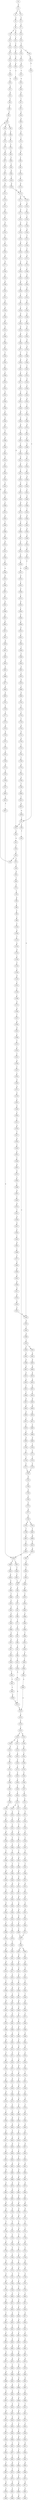 strict digraph  {
	S0 -> S1 [ label = G ];
	S1 -> S2 [ label = T ];
	S1 -> S3 [ label = C ];
	S2 -> S4 [ label = A ];
	S3 -> S5 [ label = A ];
	S4 -> S6 [ label = C ];
	S5 -> S7 [ label = C ];
	S6 -> S8 [ label = T ];
	S6 -> S9 [ label = G ];
	S7 -> S10 [ label = G ];
	S8 -> S11 [ label = T ];
	S9 -> S12 [ label = T ];
	S10 -> S13 [ label = T ];
	S11 -> S14 [ label = C ];
	S12 -> S15 [ label = C ];
	S13 -> S16 [ label = C ];
	S14 -> S17 [ label = A ];
	S15 -> S18 [ label = C ];
	S16 -> S19 [ label = G ];
	S16 -> S20 [ label = C ];
	S17 -> S21 [ label = A ];
	S18 -> S22 [ label = A ];
	S19 -> S23 [ label = A ];
	S20 -> S24 [ label = A ];
	S21 -> S25 [ label = G ];
	S22 -> S26 [ label = G ];
	S23 -> S27 [ label = G ];
	S24 -> S28 [ label = G ];
	S25 -> S29 [ label = C ];
	S26 -> S30 [ label = C ];
	S27 -> S31 [ label = C ];
	S28 -> S32 [ label = C ];
	S29 -> S33 [ label = G ];
	S30 -> S34 [ label = G ];
	S31 -> S35 [ label = G ];
	S32 -> S36 [ label = T ];
	S32 -> S34 [ label = G ];
	S33 -> S37 [ label = A ];
	S34 -> S38 [ label = A ];
	S35 -> S39 [ label = A ];
	S36 -> S40 [ label = T ];
	S37 -> S41 [ label = G ];
	S38 -> S42 [ label = G ];
	S39 -> S43 [ label = G ];
	S40 -> S44 [ label = C ];
	S41 -> S45 [ label = T ];
	S42 -> S46 [ label = T ];
	S43 -> S47 [ label = T ];
	S44 -> S48 [ label = A ];
	S45 -> S49 [ label = C ];
	S46 -> S50 [ label = C ];
	S47 -> S51 [ label = C ];
	S48 -> S52 [ label = C ];
	S49 -> S53 [ label = C ];
	S50 -> S54 [ label = C ];
	S50 -> S55 [ label = T ];
	S51 -> S56 [ label = G ];
	S52 -> S57 [ label = G ];
	S53 -> S58 [ label = C ];
	S54 -> S58 [ label = C ];
	S55 -> S59 [ label = C ];
	S56 -> S60 [ label = A ];
	S57 -> S61 [ label = C ];
	S58 -> S62 [ label = T ];
	S58 -> S63 [ label = G ];
	S59 -> S64 [ label = G ];
	S60 -> S65 [ label = A ];
	S61 -> S66 [ label = C ];
	S62 -> S67 [ label = C ];
	S63 -> S68 [ label = C ];
	S64 -> S69 [ label = T ];
	S65 -> S70 [ label = C ];
	S66 -> S71 [ label = C ];
	S67 -> S72 [ label = C ];
	S68 -> S73 [ label = C ];
	S69 -> S74 [ label = C ];
	S70 -> S75 [ label = C ];
	S71 -> S76 [ label = T ];
	S72 -> S77 [ label = G ];
	S73 -> S78 [ label = T ];
	S74 -> S79 [ label = T ];
	S75 -> S80 [ label = T ];
	S76 -> S81 [ label = T ];
	S77 -> S82 [ label = G ];
	S78 -> S83 [ label = G ];
	S79 -> S84 [ label = G ];
	S80 -> S85 [ label = G ];
	S81 -> S86 [ label = C ];
	S82 -> S87 [ label = T ];
	S83 -> S88 [ label = T ];
	S84 -> S89 [ label = T ];
	S85 -> S90 [ label = T ];
	S86 -> S91 [ label = A ];
	S87 -> S92 [ label = C ];
	S88 -> S93 [ label = C ];
	S89 -> S94 [ label = T ];
	S90 -> S95 [ label = C ];
	S91 -> S96 [ label = T ];
	S92 -> S97 [ label = T ];
	S93 -> S98 [ label = G ];
	S94 -> S99 [ label = C ];
	S95 -> S100 [ label = G ];
	S96 -> S101 [ label = C ];
	S97 -> S102 [ label = G ];
	S98 -> S103 [ label = C ];
	S99 -> S104 [ label = C ];
	S100 -> S105 [ label = C ];
	S101 -> S106 [ label = C ];
	S102 -> S107 [ label = G ];
	S103 -> S108 [ label = G ];
	S104 -> S109 [ label = G ];
	S105 -> S110 [ label = G ];
	S106 -> S111 [ label = A ];
	S107 -> S112 [ label = A ];
	S108 -> S113 [ label = C ];
	S109 -> S114 [ label = T ];
	S110 -> S113 [ label = C ];
	S111 -> S115 [ label = G ];
	S112 -> S116 [ label = G ];
	S113 -> S117 [ label = G ];
	S113 -> S118 [ label = A ];
	S114 -> S119 [ label = G ];
	S115 -> S120 [ label = A ];
	S116 -> S121 [ label = G ];
	S117 -> S122 [ label = A ];
	S118 -> S123 [ label = A ];
	S119 -> S124 [ label = G ];
	S120 -> S125 [ label = A ];
	S121 -> S126 [ label = G ];
	S122 -> S127 [ label = G ];
	S123 -> S128 [ label = C ];
	S124 -> S129 [ label = C ];
	S125 -> S130 [ label = C ];
	S126 -> S131 [ label = T ];
	S127 -> S132 [ label = C ];
	S128 -> S133 [ label = C ];
	S129 -> S134 [ label = C ];
	S130 -> S135 [ label = C ];
	S131 -> S136 [ label = G ];
	S132 -> S137 [ label = A ];
	S133 -> S138 [ label = C ];
	S134 -> S139 [ label = C ];
	S135 -> S140 [ label = A ];
	S135 -> S141 [ label = G ];
	S136 -> S142 [ label = T ];
	S137 -> S143 [ label = G ];
	S138 -> S144 [ label = G ];
	S139 -> S145 [ label = G ];
	S140 -> S146 [ label = G ];
	S140 -> S147 [ label = C ];
	S141 -> S148 [ label = G ];
	S142 -> S149 [ label = T ];
	S143 -> S150 [ label = T ];
	S144 -> S151 [ label = T ];
	S145 -> S152 [ label = T ];
	S146 -> S153 [ label = A ];
	S147 -> S154 [ label = C ];
	S148 -> S155 [ label = A ];
	S149 -> S156 [ label = C ];
	S150 -> S157 [ label = G ];
	S151 -> S158 [ label = A ];
	S152 -> S159 [ label = C ];
	S153 -> S160 [ label = C ];
	S154 -> S161 [ label = A ];
	S155 -> S162 [ label = C ];
	S156 -> S163 [ label = C ];
	S157 -> S164 [ label = C ];
	S158 -> S165 [ label = C ];
	S159 -> S166 [ label = C ];
	S160 -> S167 [ label = T ];
	S161 -> S168 [ label = C ];
	S162 -> S169 [ label = G ];
	S163 -> S170 [ label = A ];
	S164 -> S171 [ label = A ];
	S165 -> S172 [ label = A ];
	S166 -> S173 [ label = A ];
	S167 -> S174 [ label = C ];
	S168 -> S175 [ label = C ];
	S169 -> S176 [ label = C ];
	S170 -> S177 [ label = G ];
	S171 -> S178 [ label = A ];
	S172 -> S179 [ label = G ];
	S173 -> S180 [ label = G ];
	S174 -> S181 [ label = C ];
	S175 -> S182 [ label = C ];
	S176 -> S183 [ label = C ];
	S177 -> S184 [ label = C ];
	S178 -> S185 [ label = C ];
	S179 -> S186 [ label = C ];
	S180 -> S187 [ label = T ];
	S181 -> S188 [ label = C ];
	S182 -> S189 [ label = C ];
	S183 -> S190 [ label = C ];
	S184 -> S191 [ label = A ];
	S185 -> S192 [ label = A ];
	S186 -> S193 [ label = A ];
	S187 -> S194 [ label = A ];
	S188 -> S195 [ label = A ];
	S189 -> S196 [ label = T ];
	S190 -> S197 [ label = A ];
	S191 -> S198 [ label = G ];
	S192 -> S199 [ label = G ];
	S193 -> S200 [ label = G ];
	S194 -> S201 [ label = G ];
	S195 -> S202 [ label = T ];
	S196 -> S203 [ label = T ];
	S197 -> S204 [ label = T ];
	S198 -> S205 [ label = A ];
	S199 -> S206 [ label = C ];
	S200 -> S207 [ label = G ];
	S201 -> S208 [ label = C ];
	S202 -> S209 [ label = C ];
	S203 -> S210 [ label = C ];
	S204 -> S211 [ label = C ];
	S205 -> S212 [ label = T ];
	S206 -> S213 [ label = T ];
	S207 -> S214 [ label = T ];
	S208 -> S215 [ label = T ];
	S209 -> S216 [ label = T ];
	S210 -> S217 [ label = C ];
	S210 -> S218 [ label = G ];
	S211 -> S219 [ label = G ];
	S212 -> S220 [ label = A ];
	S213 -> S221 [ label = A ];
	S214 -> S222 [ label = G ];
	S215 -> S223 [ label = C ];
	S216 -> S224 [ label = G ];
	S217 -> S225 [ label = T ];
	S218 -> S226 [ label = A ];
	S219 -> S227 [ label = T ];
	S220 -> S228 [ label = A ];
	S221 -> S229 [ label = C ];
	S222 -> S230 [ label = C ];
	S223 -> S231 [ label = C ];
	S224 -> S232 [ label = C ];
	S225 -> S233 [ label = G ];
	S226 -> S234 [ label = T ];
	S227 -> S235 [ label = C ];
	S228 -> S236 [ label = A ];
	S229 -> S237 [ label = G ];
	S230 -> S238 [ label = A ];
	S231 -> S239 [ label = A ];
	S232 -> S240 [ label = C ];
	S233 -> S241 [ label = T ];
	S234 -> S242 [ label = C ];
	S235 -> S243 [ label = C ];
	S236 -> S244 [ label = A ];
	S237 -> S245 [ label = A ];
	S238 -> S246 [ label = C ];
	S239 -> S247 [ label = C ];
	S240 -> S248 [ label = A ];
	S241 -> S249 [ label = C ];
	S242 -> S250 [ label = G ];
	S243 -> S251 [ label = T ];
	S244 -> S252 [ label = A ];
	S245 -> S253 [ label = G ];
	S246 -> S254 [ label = G ];
	S247 -> S255 [ label = C ];
	S248 -> S256 [ label = G ];
	S249 -> S257 [ label = C ];
	S250 -> S258 [ label = T ];
	S251 -> S259 [ label = C ];
	S252 -> S260 [ label = C ];
	S253 -> S261 [ label = A ];
	S254 -> S262 [ label = C ];
	S255 -> S263 [ label = G ];
	S256 -> S264 [ label = T ];
	S257 -> S265 [ label = T ];
	S258 -> S266 [ label = T ];
	S259 -> S267 [ label = T ];
	S260 -> S268 [ label = T ];
	S261 -> S269 [ label = A ];
	S262 -> S270 [ label = G ];
	S263 -> S271 [ label = G ];
	S264 -> S272 [ label = C ];
	S265 -> S273 [ label = T ];
	S266 -> S274 [ label = T ];
	S267 -> S275 [ label = T ];
	S268 -> S276 [ label = T ];
	S269 -> S277 [ label = C ];
	S270 -> S278 [ label = G ];
	S271 -> S279 [ label = A ];
	S272 -> S280 [ label = G ];
	S273 -> S281 [ label = G ];
	S274 -> S282 [ label = G ];
	S275 -> S283 [ label = C ];
	S276 -> S284 [ label = T ];
	S277 -> S285 [ label = T ];
	S278 -> S286 [ label = T ];
	S279 -> S287 [ label = C ];
	S280 -> S288 [ label = T ];
	S281 -> S289 [ label = T ];
	S282 -> S290 [ label = T ];
	S283 -> S291 [ label = T ];
	S284 -> S292 [ label = G ];
	S285 -> S293 [ label = G ];
	S286 -> S294 [ label = G ];
	S287 -> S295 [ label = G ];
	S288 -> S296 [ label = A ];
	S289 -> S297 [ label = A ];
	S290 -> S298 [ label = A ];
	S291 -> S299 [ label = C ];
	S292 -> S300 [ label = C ];
	S293 -> S301 [ label = G ];
	S294 -> S302 [ label = C ];
	S295 -> S303 [ label = T ];
	S296 -> S304 [ label = A ];
	S297 -> S305 [ label = G ];
	S298 -> S306 [ label = G ];
	S299 -> S307 [ label = G ];
	S300 -> S308 [ label = C ];
	S301 -> S309 [ label = C ];
	S302 -> S310 [ label = C ];
	S303 -> S311 [ label = C ];
	S304 -> S312 [ label = G ];
	S305 -> S313 [ label = G ];
	S306 -> S314 [ label = G ];
	S307 -> S315 [ label = G ];
	S308 -> S316 [ label = G ];
	S309 -> S317 [ label = G ];
	S310 -> S318 [ label = G ];
	S311 -> S319 [ label = G ];
	S312 -> S320 [ label = A ];
	S313 -> S321 [ label = A ];
	S314 -> S322 [ label = A ];
	S315 -> S323 [ label = A ];
	S316 -> S324 [ label = T ];
	S317 -> S325 [ label = C ];
	S318 -> S326 [ label = C ];
	S319 -> S327 [ label = T ];
	S320 -> S328 [ label = C ];
	S321 -> S329 [ label = G ];
	S322 -> S330 [ label = A ];
	S323 -> S331 [ label = G ];
	S324 -> S332 [ label = A ];
	S325 -> S333 [ label = A ];
	S326 -> S334 [ label = A ];
	S327 -> S335 [ label = G ];
	S328 -> S336 [ label = G ];
	S329 -> S337 [ label = A ];
	S330 -> S338 [ label = A ];
	S331 -> S339 [ label = A ];
	S332 -> S340 [ label = G ];
	S333 -> S341 [ label = G ];
	S334 -> S342 [ label = A ];
	S335 -> S343 [ label = A ];
	S336 -> S344 [ label = G ];
	S337 -> S345 [ label = G ];
	S338 -> S346 [ label = G ];
	S339 -> S347 [ label = G ];
	S340 -> S348 [ label = C ];
	S341 -> S349 [ label = C ];
	S342 -> S350 [ label = C ];
	S343 -> S351 [ label = C ];
	S344 -> S352 [ label = C ];
	S345 -> S353 [ label = G ];
	S346 -> S354 [ label = G ];
	S347 -> S355 [ label = G ];
	S348 -> S356 [ label = C ];
	S349 -> S357 [ label = G ];
	S350 -> S358 [ label = C ];
	S351 -> S359 [ label = C ];
	S352 -> S360 [ label = T ];
	S353 -> S361 [ label = T ];
	S354 -> S362 [ label = T ];
	S355 -> S363 [ label = T ];
	S356 -> S364 [ label = G ];
	S357 -> S365 [ label = G ];
	S358 -> S366 [ label = A ];
	S359 -> S367 [ label = G ];
	S360 -> S368 [ label = C ];
	S361 -> S369 [ label = C ];
	S362 -> S370 [ label = C ];
	S363 -> S371 [ label = C ];
	S364 -> S372 [ label = G ];
	S365 -> S373 [ label = G ];
	S366 -> S374 [ label = G ];
	S367 -> S375 [ label = G ];
	S368 -> S376 [ label = T ];
	S369 -> S377 [ label = C ];
	S370 -> S378 [ label = C ];
	S371 -> S377 [ label = C ];
	S372 -> S379 [ label = T ];
	S373 -> S380 [ label = T ];
	S374 -> S381 [ label = T ];
	S375 -> S382 [ label = T ];
	S376 -> S383 [ label = C ];
	S377 -> S384 [ label = C ];
	S378 -> S385 [ label = C ];
	S379 -> S386 [ label = G ];
	S380 -> S387 [ label = G ];
	S381 -> S388 [ label = C ];
	S382 -> S389 [ label = C ];
	S383 -> S390 [ label = G ];
	S384 -> S391 [ label = A ];
	S384 -> S392 [ label = G ];
	S385 -> S393 [ label = G ];
	S386 -> S394 [ label = A ];
	S387 -> S395 [ label = C ];
	S388 -> S396 [ label = G ];
	S389 -> S397 [ label = G ];
	S390 -> S398 [ label = A ];
	S391 -> S399 [ label = G ];
	S392 -> S400 [ label = G ];
	S393 -> S401 [ label = A ];
	S394 -> S402 [ label = C ];
	S395 -> S403 [ label = C ];
	S396 -> S404 [ label = C ];
	S397 -> S405 [ label = C ];
	S398 -> S406 [ label = A ];
	S399 -> S407 [ label = A ];
	S400 -> S408 [ label = A ];
	S401 -> S409 [ label = A ];
	S402 -> S410 [ label = G ];
	S403 -> S411 [ label = G ];
	S404 -> S412 [ label = G ];
	S405 -> S413 [ label = G ];
	S406 -> S414 [ label = G ];
	S407 -> S415 [ label = G ];
	S408 -> S416 [ label = G ];
	S409 -> S417 [ label = G ];
	S410 -> S418 [ label = T ];
	S411 -> S419 [ label = C ];
	S412 -> S420 [ label = C ];
	S413 -> S421 [ label = T ];
	S414 -> S422 [ label = T ];
	S415 -> S423 [ label = C ];
	S416 -> S424 [ label = G ];
	S417 -> S425 [ label = T ];
	S418 -> S426 [ label = G ];
	S419 -> S427 [ label = C ];
	S420 -> S428 [ label = A ];
	S421 -> S429 [ label = A ];
	S422 -> S430 [ label = C ];
	S423 -> S431 [ label = C ];
	S424 -> S432 [ label = C ];
	S425 -> S433 [ label = C ];
	S426 -> S434 [ label = G ];
	S427 -> S435 [ label = G ];
	S428 -> S436 [ label = G ];
	S429 -> S437 [ label = G ];
	S430 -> S438 [ label = G ];
	S431 -> S439 [ label = A ];
	S432 -> S440 [ label = G ];
	S433 -> S441 [ label = G ];
	S434 -> S442 [ label = G ];
	S435 -> S443 [ label = G ];
	S436 -> S444 [ label = C ];
	S437 -> S445 [ label = C ];
	S438 -> S446 [ label = C ];
	S439 -> S447 [ label = C ];
	S440 -> S448 [ label = T ];
	S441 -> S449 [ label = A ];
	S442 -> S450 [ label = T ];
	S443 -> S451 [ label = T ];
	S444 -> S452 [ label = C ];
	S445 -> S453 [ label = C ];
	S446 -> S454 [ label = G ];
	S447 -> S455 [ label = G ];
	S448 -> S456 [ label = G ];
	S449 -> S457 [ label = G ];
	S450 -> S458 [ label = A ];
	S451 -> S459 [ label = G ];
	S452 -> S460 [ label = G ];
	S453 -> S461 [ label = G ];
	S454 -> S462 [ label = G ];
	S455 -> S463 [ label = G ];
	S456 -> S464 [ label = G ];
	S457 -> S465 [ label = G ];
	S458 -> S466 [ label = C ];
	S459 -> S467 [ label = G ];
	S460 -> S468 [ label = G ];
	S461 -> S469 [ label = C ];
	S462 -> S470 [ label = C ];
	S463 -> S471 [ label = T ];
	S464 -> S472 [ label = T ];
	S465 -> S473 [ label = T ];
	S466 -> S474 [ label = T ];
	S467 -> S475 [ label = T ];
	S468 -> S476 [ label = T ];
	S469 -> S477 [ label = T ];
	S470 -> S478 [ label = T ];
	S471 -> S479 [ label = T ];
	S472 -> S480 [ label = A ];
	S473 -> S481 [ label = A ];
	S474 -> S482 [ label = A ];
	S475 -> S483 [ label = G ];
	S476 -> S484 [ label = G ];
	S477 -> S485 [ label = G ];
	S478 -> S486 [ label = A ];
	S479 -> S487 [ label = A ];
	S480 -> S488 [ label = T ];
	S481 -> S489 [ label = T ];
	S482 -> S490 [ label = T ];
	S483 -> S491 [ label = G ];
	S484 -> S492 [ label = G ];
	S485 -> S493 [ label = G ];
	S486 -> S494 [ label = T ];
	S487 -> S495 [ label = C ];
	S488 -> S496 [ label = G ];
	S489 -> S497 [ label = A ];
	S490 -> S498 [ label = T ];
	S491 -> S499 [ label = A ];
	S492 -> S500 [ label = A ];
	S493 -> S501 [ label = A ];
	S494 -> S502 [ label = A ];
	S495 -> S503 [ label = T ];
	S496 -> S504 [ label = A ];
	S497 -> S505 [ label = A ];
	S498 -> S506 [ label = G ];
	S499 -> S507 [ label = A ];
	S500 -> S508 [ label = A ];
	S501 -> S509 [ label = A ];
	S502 -> S510 [ label = G ];
	S503 -> S511 [ label = G ];
	S504 -> S512 [ label = G ];
	S505 -> S513 [ label = G ];
	S506 -> S514 [ label = G ];
	S507 -> S515 [ label = C ];
	S508 -> S516 [ label = G ];
	S509 -> S517 [ label = G ];
	S510 -> S518 [ label = T ];
	S511 -> S519 [ label = C ];
	S512 -> S520 [ label = C ];
	S513 -> S521 [ label = T ];
	S514 -> S522 [ label = A ];
	S515 -> S523 [ label = C ];
	S516 -> S524 [ label = A ];
	S517 -> S525 [ label = A ];
	S518 -> S526 [ label = A ];
	S519 -> S527 [ label = A ];
	S520 -> S528 [ label = G ];
	S521 -> S529 [ label = C ];
	S522 -> S530 [ label = A ];
	S523 -> S531 [ label = T ];
	S524 -> S532 [ label = A ];
	S525 -> S533 [ label = A ];
	S526 -> S534 [ label = G ];
	S527 -> S535 [ label = G ];
	S528 -> S536 [ label = G ];
	S529 -> S537 [ label = G ];
	S530 -> S538 [ label = C ];
	S531 -> S539 [ label = C ];
	S532 -> S540 [ label = C ];
	S533 -> S541 [ label = C ];
	S534 -> S542 [ label = C ];
	S535 -> S543 [ label = A ];
	S536 -> S544 [ label = T ];
	S537 -> S545 [ label = T ];
	S538 -> S546 [ label = G ];
	S539 -> S547 [ label = G ];
	S540 -> S548 [ label = G ];
	S541 -> S548 [ label = G ];
	S542 -> S549 [ label = C ];
	S543 -> S550 [ label = C ];
	S544 -> S551 [ label = C ];
	S545 -> S552 [ label = G ];
	S546 -> S553 [ label = G ];
	S547 -> S554 [ label = G ];
	S548 -> S555 [ label = G ];
	S549 -> S556 [ label = G ];
	S550 -> S557 [ label = G ];
	S551 -> S558 [ label = G ];
	S552 -> S559 [ label = G ];
	S553 -> S560 [ label = T ];
	S554 -> S561 [ label = C ];
	S555 -> S562 [ label = C ];
	S556 -> S563 [ label = A ];
	S557 -> S564 [ label = G ];
	S558 -> S565 [ label = C ];
	S559 -> S566 [ label = T ];
	S560 -> S567 [ label = A ];
	S561 -> S568 [ label = A ];
	S562 -> S569 [ label = A ];
	S563 -> S570 [ label = A ];
	S564 -> S571 [ label = A ];
	S565 -> S572 [ label = A ];
	S566 -> S573 [ label = A ];
	S567 -> S574 [ label = C ];
	S568 -> S575 [ label = C ];
	S569 -> S576 [ label = C ];
	S570 -> S577 [ label = A ];
	S571 -> S578 [ label = C ];
	S572 -> S579 [ label = C ];
	S573 -> S580 [ label = C ];
	S574 -> S581 [ label = G ];
	S575 -> S582 [ label = G ];
	S576 -> S583 [ label = C ];
	S576 -> S584 [ label = T ];
	S577 -> S585 [ label = C ];
	S578 -> S586 [ label = A ];
	S579 -> S587 [ label = G ];
	S580 -> S588 [ label = C ];
	S581 -> S589 [ label = A ];
	S582 -> S590 [ label = C ];
	S583 -> S591 [ label = G ];
	S584 -> S592 [ label = G ];
	S585 -> S593 [ label = C ];
	S586 -> S594 [ label = C ];
	S587 -> S595 [ label = C ];
	S588 -> S596 [ label = G ];
	S589 -> S597 [ label = A ];
	S590 -> S598 [ label = G ];
	S591 -> S599 [ label = G ];
	S592 -> S600 [ label = G ];
	S593 -> S601 [ label = C ];
	S594 -> S602 [ label = A ];
	S595 -> S603 [ label = G ];
	S596 -> S604 [ label = G ];
	S597 -> S605 [ label = G ];
	S598 -> S606 [ label = C ];
	S599 -> S607 [ label = G ];
	S600 -> S608 [ label = G ];
	S601 -> S609 [ label = C ];
	S602 -> S610 [ label = C ];
	S603 -> S611 [ label = C ];
	S604 -> S612 [ label = T ];
	S605 -> S613 [ label = A ];
	S606 -> S614 [ label = G ];
	S607 -> S615 [ label = A ];
	S608 -> S616 [ label = A ];
	S609 -> S617 [ label = G ];
	S610 -> S618 [ label = C ];
	S611 -> S619 [ label = G ];
	S612 -> S620 [ label = G ];
	S613 -> S621 [ label = A ];
	S614 -> S622 [ label = C ];
	S615 -> S623 [ label = A ];
	S616 -> S624 [ label = A ];
	S617 -> S625 [ label = A ];
	S618 -> S626 [ label = T ];
	S619 -> S627 [ label = G ];
	S620 -> S628 [ label = G ];
	S621 -> S629 [ label = G ];
	S622 -> S630 [ label = G ];
	S623 -> S631 [ label = T ];
	S624 -> S632 [ label = C ];
	S625 -> S633 [ label = C ];
	S626 -> S634 [ label = C ];
	S627 -> S635 [ label = C ];
	S628 -> S636 [ label = T ];
	S629 -> S637 [ label = T ];
	S630 -> S638 [ label = T ];
	S631 -> S639 [ label = T ];
	S632 -> S640 [ label = T ];
	S633 -> S641 [ label = T ];
	S634 -> S642 [ label = T ];
	S635 -> S643 [ label = T ];
	S636 -> S644 [ label = T ];
	S637 -> S645 [ label = G ];
	S638 -> S646 [ label = C ];
	S639 -> S647 [ label = G ];
	S640 -> S648 [ label = G ];
	S641 -> S649 [ label = A ];
	S642 -> S650 [ label = A ];
	S643 -> S651 [ label = G ];
	S644 -> S652 [ label = A ];
	S645 -> S653 [ label = T ];
	S646 -> S654 [ label = G ];
	S647 -> S655 [ label = A ];
	S648 -> S656 [ label = G ];
	S649 -> S657 [ label = G ];
	S650 -> S658 [ label = G ];
	S651 -> S659 [ label = G ];
	S652 -> S660 [ label = G ];
	S653 -> S661 [ label = C ];
	S654 -> S662 [ label = A ];
	S655 -> S663 [ label = A ];
	S656 -> S664 [ label = A ];
	S657 -> S665 [ label = A ];
	S658 -> S666 [ label = A ];
	S659 -> S667 [ label = A ];
	S660 -> S668 [ label = A ];
	S661 -> S669 [ label = C ];
	S662 -> S670 [ label = C ];
	S663 -> S671 [ label = C ];
	S664 -> S672 [ label = C ];
	S665 -> S673 [ label = A ];
	S666 -> S674 [ label = A ];
	S667 -> S675 [ label = A ];
	S668 -> S676 [ label = A ];
	S669 -> S677 [ label = T ];
	S670 -> S678 [ label = G ];
	S671 -> S679 [ label = C ];
	S672 -> S680 [ label = C ];
	S673 -> S681 [ label = T ];
	S674 -> S682 [ label = C ];
	S675 -> S683 [ label = T ];
	S676 -> S684 [ label = G ];
	S677 -> S685 [ label = G ];
	S678 -> S686 [ label = C ];
	S679 -> S687 [ label = C ];
	S680 -> S688 [ label = C ];
	S681 -> S689 [ label = C ];
	S682 -> S690 [ label = G ];
	S683 -> S691 [ label = G ];
	S684 -> S692 [ label = G ];
	S685 -> S693 [ label = G ];
	S686 -> S694 [ label = G ];
	S687 -> S695 [ label = G ];
	S688 -> S696 [ label = G ];
	S689 -> S697 [ label = G ];
	S690 -> S698 [ label = A ];
	S691 -> S699 [ label = G ];
	S692 -> S700 [ label = G ];
	S693 -> S701 [ label = C ];
	S694 -> S702 [ label = C ];
	S695 -> S703 [ label = T ];
	S696 -> S704 [ label = T ];
	S697 -> S705 [ label = G ];
	S698 -> S706 [ label = G ];
	S699 -> S707 [ label = G ];
	S700 -> S708 [ label = G ];
	S701 -> S709 [ label = C ];
	S702 -> S710 [ label = C ];
	S703 -> S711 [ label = C ];
	S704 -> S712 [ label = C ];
	S705 -> S713 [ label = G ];
	S706 -> S714 [ label = G ];
	S707 -> S715 [ label = G ];
	S708 -> S716 [ label = G ];
	S709 -> S717 [ label = T ];
	S710 -> S718 [ label = T ];
	S711 -> S719 [ label = T ];
	S712 -> S720 [ label = T ];
	S713 -> S721 [ label = T ];
	S714 -> S722 [ label = T ];
	S715 -> S723 [ label = T ];
	S716 -> S724 [ label = T ];
	S717 -> S725 [ label = G ];
	S718 -> S726 [ label = C ];
	S719 -> S727 [ label = C ];
	S720 -> S728 [ label = C ];
	S721 -> S729 [ label = A ];
	S722 -> S730 [ label = G ];
	S723 -> S731 [ label = C ];
	S724 -> S732 [ label = C ];
	S725 -> S733 [ label = G ];
	S726 -> S734 [ label = G ];
	S727 -> S735 [ label = G ];
	S728 -> S735 [ label = G ];
	S729 -> S736 [ label = T ];
	S730 -> S737 [ label = T ];
	S731 -> S738 [ label = C ];
	S732 -> S739 [ label = C ];
	S733 -> S740 [ label = G ];
	S734 -> S741 [ label = G ];
	S735 -> S742 [ label = G ];
	S736 -> S743 [ label = C ];
	S737 -> S744 [ label = C ];
	S738 -> S745 [ label = G ];
	S739 -> S746 [ label = G ];
	S740 -> S747 [ label = T ];
	S741 -> S748 [ label = G ];
	S742 -> S749 [ label = C ];
	S743 -> S750 [ label = C ];
	S744 -> S751 [ label = C ];
	S745 -> S752 [ label = C ];
	S746 -> S753 [ label = T ];
	S747 -> S754 [ label = C ];
	S748 -> S755 [ label = C ];
	S749 -> S756 [ label = A ];
	S750 -> S757 [ label = C ];
	S751 -> S758 [ label = C ];
	S752 -> S759 [ label = C ];
	S753 -> S760 [ label = C ];
	S754 -> S761 [ label = C ];
	S755 -> S762 [ label = T ];
	S756 -> S763 [ label = C ];
	S757 -> S764 [ label = G ];
	S758 -> S765 [ label = T ];
	S759 -> S766 [ label = G ];
	S760 -> S767 [ label = G ];
	S761 -> S768 [ label = C ];
	S762 -> S769 [ label = C ];
	S763 -> S770 [ label = C ];
	S764 -> S771 [ label = A ];
	S765 -> S772 [ label = G ];
	S766 -> S773 [ label = G ];
	S767 -> S774 [ label = G ];
	S768 -> S775 [ label = G ];
	S769 -> S776 [ label = A ];
	S770 -> S777 [ label = G ];
	S771 -> S778 [ label = A ];
	S772 -> S779 [ label = T ];
	S773 -> S780 [ label = A ];
	S774 -> S781 [ label = A ];
	S775 -> S782 [ label = A ];
	S776 -> S783 [ label = C ];
	S777 -> S784 [ label = A ];
	S778 -> S785 [ label = A ];
	S779 -> S786 [ label = C ];
	S780 -> S787 [ label = A ];
	S781 -> S788 [ label = A ];
	S782 -> S789 [ label = G ];
	S783 -> S790 [ label = G ];
	S784 -> S791 [ label = G ];
	S784 -> S792 [ label = A ];
	S785 -> S793 [ label = G ];
	S786 -> S794 [ label = C ];
	S787 -> S795 [ label = C ];
	S788 -> S796 [ label = C ];
	S789 -> S797 [ label = T ];
	S790 -> S798 [ label = T ];
	S791 -> S799 [ label = T ];
	S792 -> S800 [ label = T ];
	S793 -> S801 [ label = T ];
	S794 -> S802 [ label = T ];
	S795 -> S803 [ label = T ];
	S796 -> S804 [ label = T ];
	S797 -> S805 [ label = C ];
	S798 -> S806 [ label = C ];
	S799 -> S807 [ label = C ];
	S800 -> S808 [ label = G ];
	S801 -> S809 [ label = G ];
	S802 -> S810 [ label = A ];
	S803 -> S811 [ label = G ];
	S804 -> S812 [ label = A ];
	S805 -> S813 [ label = C ];
	S806 -> S814 [ label = C ];
	S807 -> S815 [ label = C ];
	S808 -> S816 [ label = T ];
	S809 -> S817 [ label = T ];
	S810 -> S818 [ label = C ];
	S811 -> S819 [ label = C ];
	S812 -> S820 [ label = C ];
	S813 -> S821 [ label = A ];
	S814 -> S822 [ label = A ];
	S815 -> S823 [ label = A ];
	S816 -> S824 [ label = A ];
	S817 -> S825 [ label = C ];
	S818 -> S826 [ label = T ];
	S819 -> S827 [ label = A ];
	S820 -> S828 [ label = A ];
	S821 -> S829 [ label = G ];
	S822 -> S830 [ label = G ];
	S823 -> S829 [ label = G ];
	S824 -> S831 [ label = G ];
	S825 -> S832 [ label = G ];
	S826 -> S833 [ label = A ];
	S827 -> S834 [ label = A ];
	S828 -> S835 [ label = A ];
	S829 -> S836 [ label = T ];
	S829 -> S837 [ label = C ];
	S830 -> S32 [ label = C ];
	S831 -> S838 [ label = T ];
	S832 -> S839 [ label = T ];
	S833 -> S840 [ label = C ];
	S834 -> S841 [ label = C ];
	S835 -> S842 [ label = C ];
	S836 -> S843 [ label = A ];
	S837 -> S844 [ label = T ];
	S838 -> S845 [ label = T ];
	S839 -> S846 [ label = C ];
	S840 -> S847 [ label = C ];
	S841 -> S848 [ label = C ];
	S842 -> S849 [ label = G ];
	S843 -> S850 [ label = G ];
	S844 -> S851 [ label = T ];
	S845 -> S852 [ label = T ];
	S846 -> S853 [ label = G ];
	S847 -> S854 [ label = A ];
	S848 -> S855 [ label = A ];
	S849 -> S856 [ label = A ];
	S850 -> S857 [ label = G ];
	S851 -> S44 [ label = C ];
	S852 -> S858 [ label = C ];
	S853 -> S859 [ label = G ];
	S854 -> S860 [ label = G ];
	S855 -> S861 [ label = G ];
	S856 -> S862 [ label = A ];
	S857 -> S863 [ label = G ];
	S858 -> S864 [ label = A ];
	S859 -> S865 [ label = A ];
	S860 -> S866 [ label = G ];
	S861 -> S867 [ label = A ];
	S862 -> S868 [ label = A ];
	S863 -> S869 [ label = T ];
	S864 -> S870 [ label = C ];
	S865 -> S871 [ label = A ];
	S866 -> S872 [ label = A ];
	S867 -> S873 [ label = A ];
	S868 -> S874 [ label = A ];
	S869 -> S875 [ label = C ];
	S870 -> S876 [ label = T ];
	S871 -> S877 [ label = C ];
	S872 -> S878 [ label = G ];
	S873 -> S879 [ label = C ];
	S874 -> S880 [ label = C ];
	S875 -> S881 [ label = A ];
	S876 -> S882 [ label = C ];
	S877 -> S883 [ label = A ];
	S878 -> S884 [ label = A ];
	S879 -> S885 [ label = A ];
	S880 -> S886 [ label = A ];
	S881 -> S887 [ label = C ];
	S882 -> S888 [ label = C ];
	S883 -> S889 [ label = G ];
	S884 -> S890 [ label = G ];
	S885 -> S891 [ label = G ];
	S886 -> S892 [ label = G ];
	S887 -> S893 [ label = T ];
	S888 -> S894 [ label = T ];
	S889 -> S895 [ label = G ];
	S890 -> S896 [ label = T ];
	S891 -> S897 [ label = C ];
	S892 -> S898 [ label = A ];
	S893 -> S899 [ label = C ];
	S894 -> S900 [ label = T ];
	S895 -> S901 [ label = A ];
	S896 -> S902 [ label = C ];
	S897 -> S903 [ label = C ];
	S898 -> S904 [ label = A ];
	S899 -> S905 [ label = G ];
	S900 -> S906 [ label = T ];
	S901 -> S907 [ label = A ];
	S902 -> S908 [ label = A ];
	S903 -> S909 [ label = G ];
	S904 -> S910 [ label = G ];
	S905 -> S911 [ label = C ];
	S906 -> S912 [ label = C ];
	S907 -> S913 [ label = T ];
	S908 -> S914 [ label = G ];
	S909 -> S915 [ label = T ];
	S910 -> S916 [ label = G ];
	S911 -> S917 [ label = T ];
	S912 -> S918 [ label = A ];
	S913 -> S919 [ label = A ];
	S914 -> S920 [ label = G ];
	S915 -> S921 [ label = C ];
	S916 -> S922 [ label = G ];
	S917 -> S923 [ label = T ];
	S918 -> S924 [ label = T ];
	S919 -> S925 [ label = G ];
	S920 -> S926 [ label = A ];
	S921 -> S927 [ label = C ];
	S922 -> S928 [ label = G ];
	S923 -> S929 [ label = C ];
	S924 -> S930 [ label = C ];
	S925 -> S931 [ label = T ];
	S926 -> S932 [ label = C ];
	S927 -> S933 [ label = T ];
	S928 -> S934 [ label = T ];
	S929 -> S935 [ label = A ];
	S930 -> S936 [ label = C ];
	S931 -> S937 [ label = C ];
	S932 -> S938 [ label = C ];
	S933 -> S939 [ label = C ];
	S934 -> S940 [ label = C ];
	S935 -> S941 [ label = T ];
	S936 -> S942 [ label = A ];
	S937 -> S943 [ label = T ];
	S938 -> S944 [ label = A ];
	S939 -> S945 [ label = T ];
	S940 -> S946 [ label = T ];
	S941 -> S947 [ label = C ];
	S942 -> S948 [ label = G ];
	S943 -> S949 [ label = C ];
	S944 -> S950 [ label = G ];
	S945 -> S951 [ label = G ];
	S946 -> S952 [ label = C ];
	S947 -> S953 [ label = C ];
	S948 -> S120 [ label = A ];
	S949 -> S954 [ label = T ];
	S950 -> S955 [ label = T ];
	S951 -> S956 [ label = T ];
	S952 -> S957 [ label = T ];
	S953 -> S958 [ label = A ];
	S954 -> S959 [ label = C ];
	S955 -> S960 [ label = C ];
	S956 -> S961 [ label = C ];
	S957 -> S962 [ label = C ];
	S958 -> S115 [ label = G ];
	S959 -> S963 [ label = T ];
	S960 -> S964 [ label = T ];
	S961 -> S965 [ label = G ];
	S962 -> S966 [ label = G ];
	S963 -> S967 [ label = G ];
	S964 -> S968 [ label = C ];
	S965 -> S969 [ label = T ];
	S966 -> S970 [ label = T ];
	S967 -> S971 [ label = A ];
	S968 -> S972 [ label = T ];
	S969 -> S973 [ label = G ];
	S970 -> S974 [ label = G ];
	S971 -> S975 [ label = G ];
	S972 -> S976 [ label = G ];
	S973 -> S977 [ label = G ];
	S974 -> S978 [ label = G ];
	S975 -> S979 [ label = T ];
	S976 -> S980 [ label = T ];
	S977 -> S981 [ label = T ];
	S978 -> S982 [ label = T ];
	S979 -> S983 [ label = A ];
	S980 -> S984 [ label = A ];
	S981 -> S985 [ label = A ];
	S982 -> S986 [ label = A ];
}
